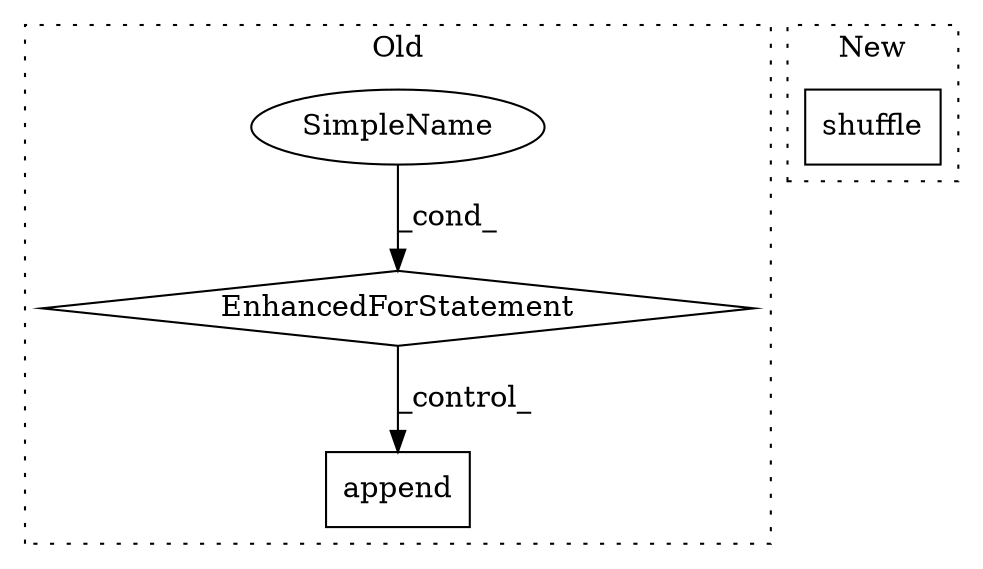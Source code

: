 digraph G {
subgraph cluster0 {
1 [label="append" a="32" s="21657,21678" l="7,1" shape="box"];
3 [label="EnhancedForStatement" a="70" s="21557,21638" l="57,2" shape="diamond"];
4 [label="SimpleName" a="42" s="21618" l="1" shape="ellipse"];
label = "Old";
style="dotted";
}
subgraph cluster1 {
2 [label="shuffle" a="32" s="558,572" l="8,1" shape="box"];
label = "New";
style="dotted";
}
3 -> 1 [label="_control_"];
4 -> 3 [label="_cond_"];
}